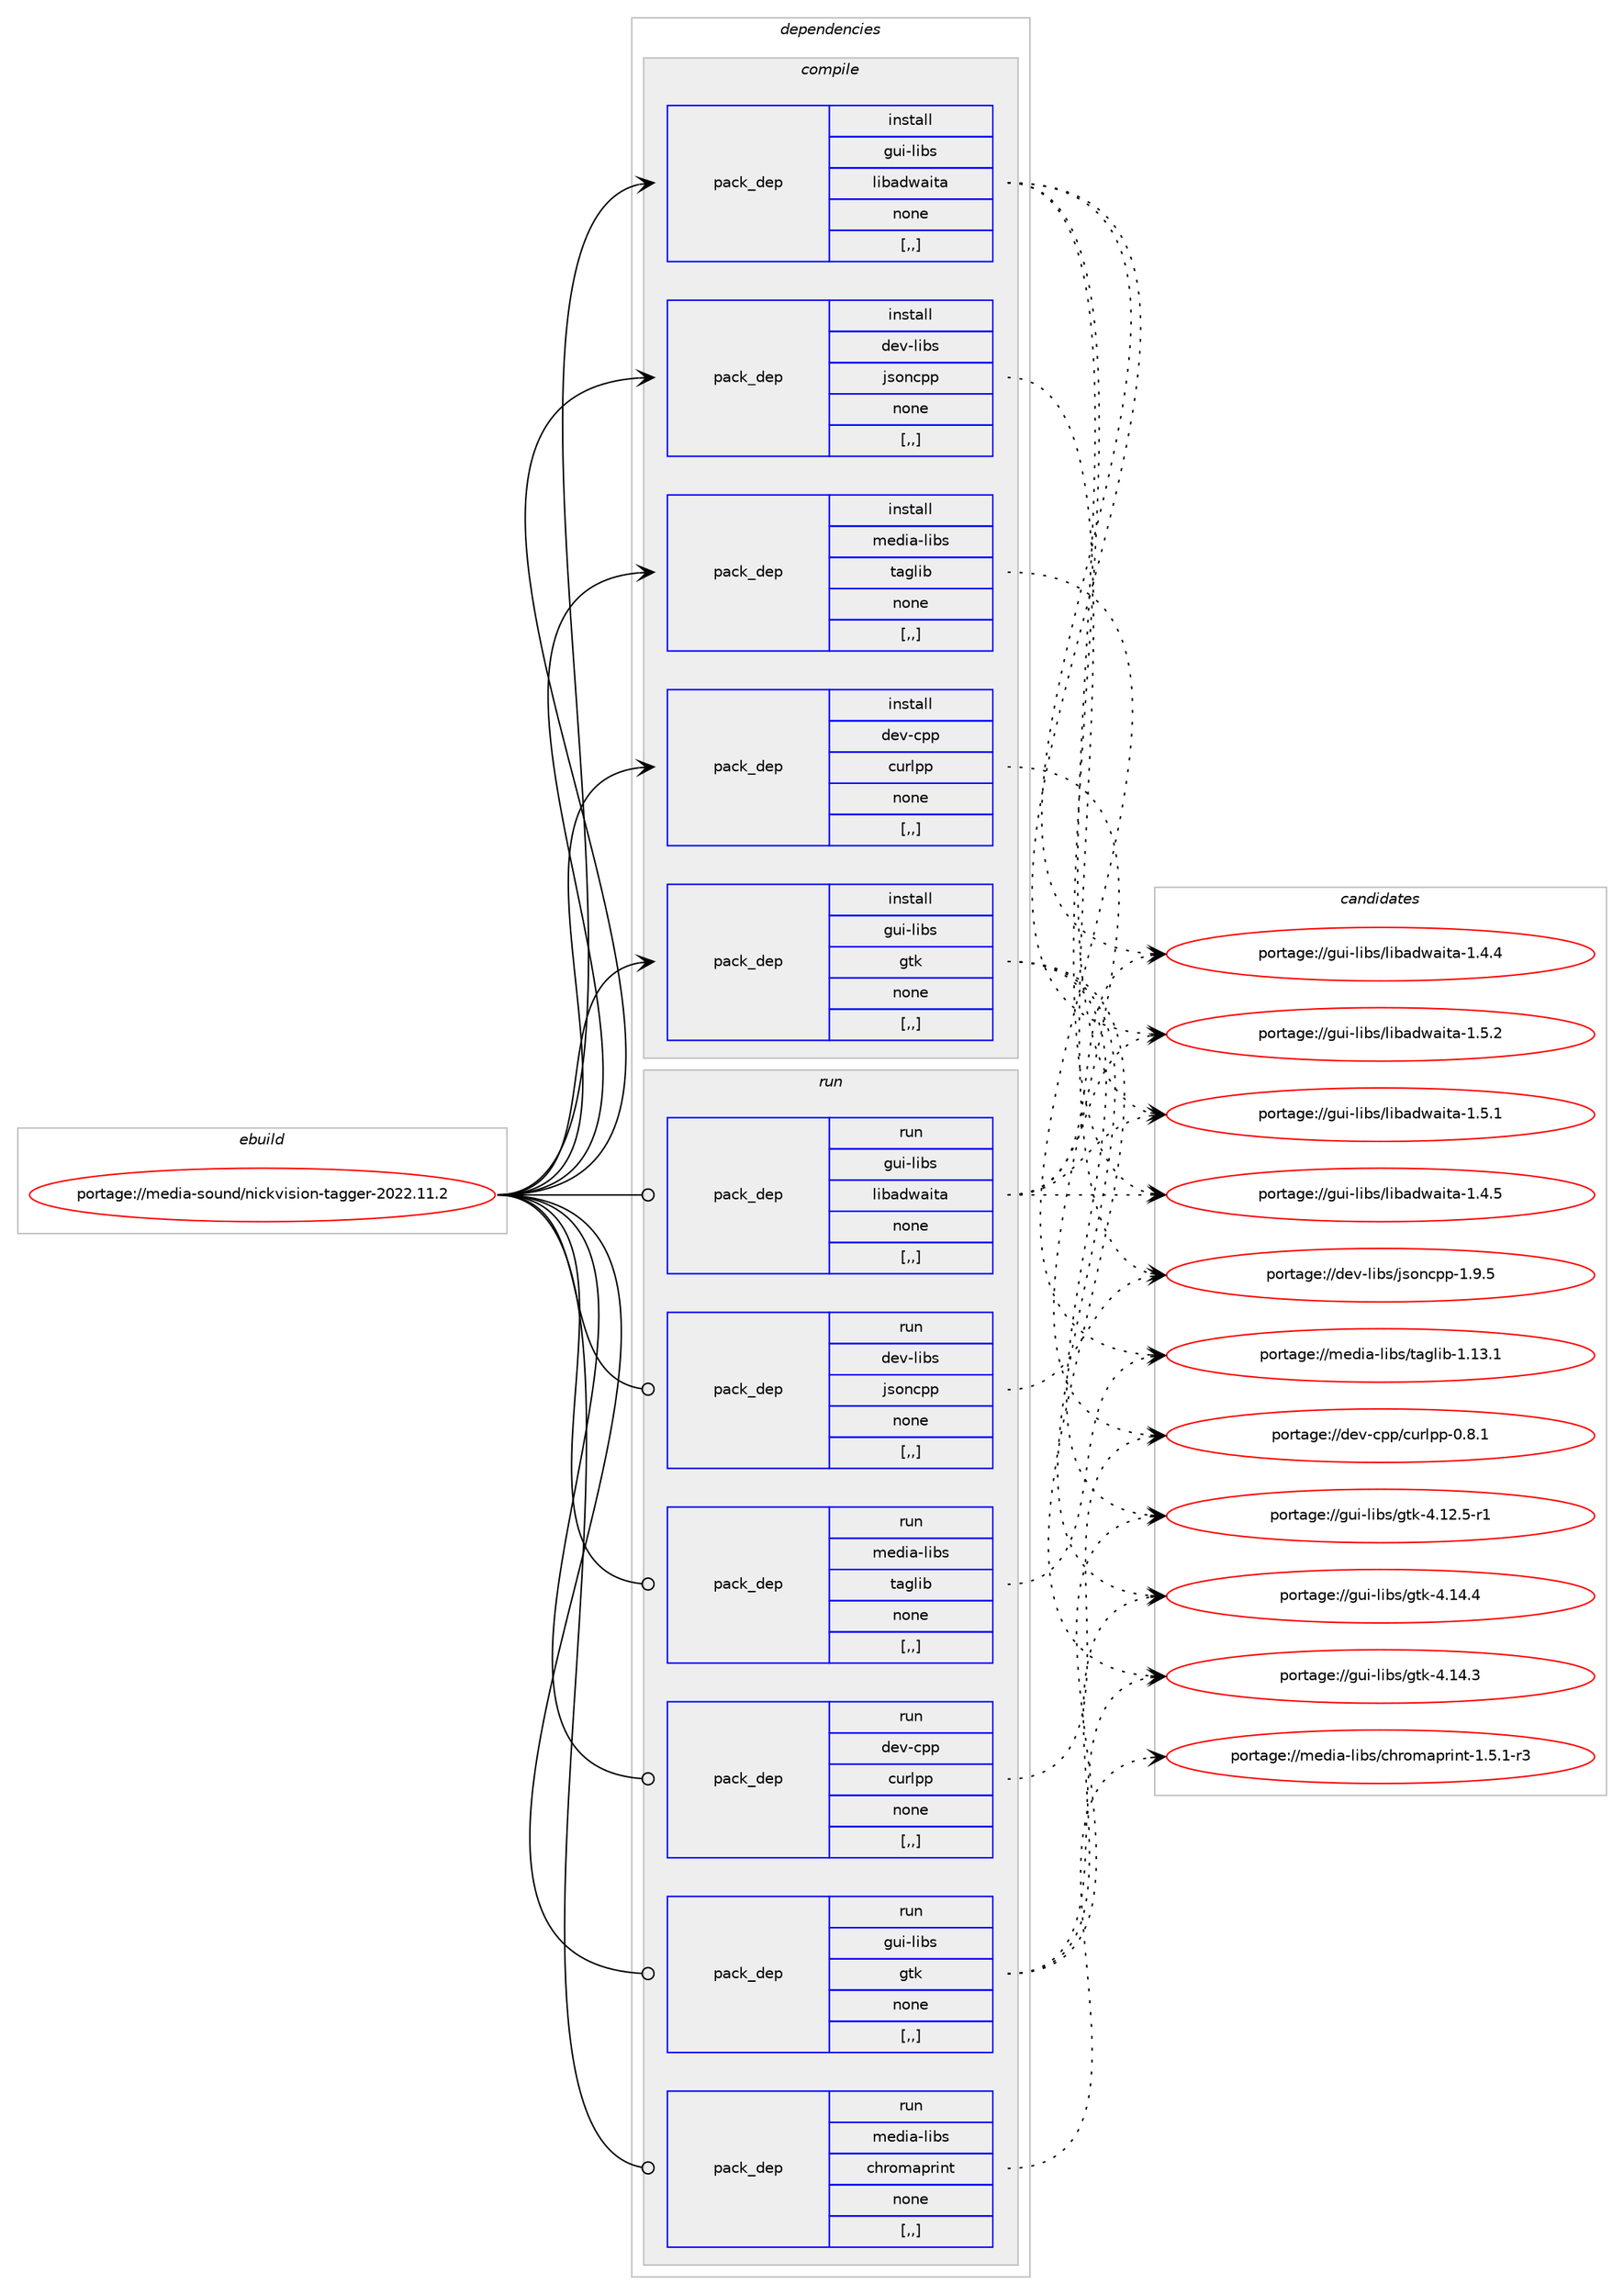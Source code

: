 digraph prolog {

# *************
# Graph options
# *************

newrank=true;
concentrate=true;
compound=true;
graph [rankdir=LR,fontname=Helvetica,fontsize=10,ranksep=1.5];#, ranksep=2.5, nodesep=0.2];
edge  [arrowhead=vee];
node  [fontname=Helvetica,fontsize=10];

# **********
# The ebuild
# **********

subgraph cluster_leftcol {
color=gray;
label=<<i>ebuild</i>>;
id [label="portage://media-sound/nickvision-tagger-2022.11.2", color=red, width=4, href="../media-sound/nickvision-tagger-2022.11.2.svg"];
}

# ****************
# The dependencies
# ****************

subgraph cluster_midcol {
color=gray;
label=<<i>dependencies</i>>;
subgraph cluster_compile {
fillcolor="#eeeeee";
style=filled;
label=<<i>compile</i>>;
subgraph pack235224 {
dependency318370 [label=<<TABLE BORDER="0" CELLBORDER="1" CELLSPACING="0" CELLPADDING="4" WIDTH="220"><TR><TD ROWSPAN="6" CELLPADDING="30">pack_dep</TD></TR><TR><TD WIDTH="110">install</TD></TR><TR><TD>dev-cpp</TD></TR><TR><TD>curlpp</TD></TR><TR><TD>none</TD></TR><TR><TD>[,,]</TD></TR></TABLE>>, shape=none, color=blue];
}
id:e -> dependency318370:w [weight=20,style="solid",arrowhead="vee"];
subgraph pack235225 {
dependency318371 [label=<<TABLE BORDER="0" CELLBORDER="1" CELLSPACING="0" CELLPADDING="4" WIDTH="220"><TR><TD ROWSPAN="6" CELLPADDING="30">pack_dep</TD></TR><TR><TD WIDTH="110">install</TD></TR><TR><TD>dev-libs</TD></TR><TR><TD>jsoncpp</TD></TR><TR><TD>none</TD></TR><TR><TD>[,,]</TD></TR></TABLE>>, shape=none, color=blue];
}
id:e -> dependency318371:w [weight=20,style="solid",arrowhead="vee"];
subgraph pack235226 {
dependency318372 [label=<<TABLE BORDER="0" CELLBORDER="1" CELLSPACING="0" CELLPADDING="4" WIDTH="220"><TR><TD ROWSPAN="6" CELLPADDING="30">pack_dep</TD></TR><TR><TD WIDTH="110">install</TD></TR><TR><TD>gui-libs</TD></TR><TR><TD>gtk</TD></TR><TR><TD>none</TD></TR><TR><TD>[,,]</TD></TR></TABLE>>, shape=none, color=blue];
}
id:e -> dependency318372:w [weight=20,style="solid",arrowhead="vee"];
subgraph pack235227 {
dependency318373 [label=<<TABLE BORDER="0" CELLBORDER="1" CELLSPACING="0" CELLPADDING="4" WIDTH="220"><TR><TD ROWSPAN="6" CELLPADDING="30">pack_dep</TD></TR><TR><TD WIDTH="110">install</TD></TR><TR><TD>gui-libs</TD></TR><TR><TD>libadwaita</TD></TR><TR><TD>none</TD></TR><TR><TD>[,,]</TD></TR></TABLE>>, shape=none, color=blue];
}
id:e -> dependency318373:w [weight=20,style="solid",arrowhead="vee"];
subgraph pack235228 {
dependency318374 [label=<<TABLE BORDER="0" CELLBORDER="1" CELLSPACING="0" CELLPADDING="4" WIDTH="220"><TR><TD ROWSPAN="6" CELLPADDING="30">pack_dep</TD></TR><TR><TD WIDTH="110">install</TD></TR><TR><TD>media-libs</TD></TR><TR><TD>taglib</TD></TR><TR><TD>none</TD></TR><TR><TD>[,,]</TD></TR></TABLE>>, shape=none, color=blue];
}
id:e -> dependency318374:w [weight=20,style="solid",arrowhead="vee"];
}
subgraph cluster_compileandrun {
fillcolor="#eeeeee";
style=filled;
label=<<i>compile and run</i>>;
}
subgraph cluster_run {
fillcolor="#eeeeee";
style=filled;
label=<<i>run</i>>;
subgraph pack235229 {
dependency318375 [label=<<TABLE BORDER="0" CELLBORDER="1" CELLSPACING="0" CELLPADDING="4" WIDTH="220"><TR><TD ROWSPAN="6" CELLPADDING="30">pack_dep</TD></TR><TR><TD WIDTH="110">run</TD></TR><TR><TD>dev-cpp</TD></TR><TR><TD>curlpp</TD></TR><TR><TD>none</TD></TR><TR><TD>[,,]</TD></TR></TABLE>>, shape=none, color=blue];
}
id:e -> dependency318375:w [weight=20,style="solid",arrowhead="odot"];
subgraph pack235230 {
dependency318376 [label=<<TABLE BORDER="0" CELLBORDER="1" CELLSPACING="0" CELLPADDING="4" WIDTH="220"><TR><TD ROWSPAN="6" CELLPADDING="30">pack_dep</TD></TR><TR><TD WIDTH="110">run</TD></TR><TR><TD>dev-libs</TD></TR><TR><TD>jsoncpp</TD></TR><TR><TD>none</TD></TR><TR><TD>[,,]</TD></TR></TABLE>>, shape=none, color=blue];
}
id:e -> dependency318376:w [weight=20,style="solid",arrowhead="odot"];
subgraph pack235231 {
dependency318377 [label=<<TABLE BORDER="0" CELLBORDER="1" CELLSPACING="0" CELLPADDING="4" WIDTH="220"><TR><TD ROWSPAN="6" CELLPADDING="30">pack_dep</TD></TR><TR><TD WIDTH="110">run</TD></TR><TR><TD>gui-libs</TD></TR><TR><TD>gtk</TD></TR><TR><TD>none</TD></TR><TR><TD>[,,]</TD></TR></TABLE>>, shape=none, color=blue];
}
id:e -> dependency318377:w [weight=20,style="solid",arrowhead="odot"];
subgraph pack235232 {
dependency318378 [label=<<TABLE BORDER="0" CELLBORDER="1" CELLSPACING="0" CELLPADDING="4" WIDTH="220"><TR><TD ROWSPAN="6" CELLPADDING="30">pack_dep</TD></TR><TR><TD WIDTH="110">run</TD></TR><TR><TD>gui-libs</TD></TR><TR><TD>libadwaita</TD></TR><TR><TD>none</TD></TR><TR><TD>[,,]</TD></TR></TABLE>>, shape=none, color=blue];
}
id:e -> dependency318378:w [weight=20,style="solid",arrowhead="odot"];
subgraph pack235233 {
dependency318379 [label=<<TABLE BORDER="0" CELLBORDER="1" CELLSPACING="0" CELLPADDING="4" WIDTH="220"><TR><TD ROWSPAN="6" CELLPADDING="30">pack_dep</TD></TR><TR><TD WIDTH="110">run</TD></TR><TR><TD>media-libs</TD></TR><TR><TD>chromaprint</TD></TR><TR><TD>none</TD></TR><TR><TD>[,,]</TD></TR></TABLE>>, shape=none, color=blue];
}
id:e -> dependency318379:w [weight=20,style="solid",arrowhead="odot"];
subgraph pack235234 {
dependency318380 [label=<<TABLE BORDER="0" CELLBORDER="1" CELLSPACING="0" CELLPADDING="4" WIDTH="220"><TR><TD ROWSPAN="6" CELLPADDING="30">pack_dep</TD></TR><TR><TD WIDTH="110">run</TD></TR><TR><TD>media-libs</TD></TR><TR><TD>taglib</TD></TR><TR><TD>none</TD></TR><TR><TD>[,,]</TD></TR></TABLE>>, shape=none, color=blue];
}
id:e -> dependency318380:w [weight=20,style="solid",arrowhead="odot"];
}
}

# **************
# The candidates
# **************

subgraph cluster_choices {
rank=same;
color=gray;
label=<<i>candidates</i>>;

subgraph choice235224 {
color=black;
nodesep=1;
choice10010111845991121124799117114108112112454846564649 [label="portage://dev-cpp/curlpp-0.8.1", color=red, width=4,href="../dev-cpp/curlpp-0.8.1.svg"];
dependency318370:e -> choice10010111845991121124799117114108112112454846564649:w [style=dotted,weight="100"];
}
subgraph choice235225 {
color=black;
nodesep=1;
choice10010111845108105981154710611511111099112112454946574653 [label="portage://dev-libs/jsoncpp-1.9.5", color=red, width=4,href="../dev-libs/jsoncpp-1.9.5.svg"];
dependency318371:e -> choice10010111845108105981154710611511111099112112454946574653:w [style=dotted,weight="100"];
}
subgraph choice235226 {
color=black;
nodesep=1;
choice10311710545108105981154710311610745524649524652 [label="portage://gui-libs/gtk-4.14.4", color=red, width=4,href="../gui-libs/gtk-4.14.4.svg"];
choice10311710545108105981154710311610745524649524651 [label="portage://gui-libs/gtk-4.14.3", color=red, width=4,href="../gui-libs/gtk-4.14.3.svg"];
choice103117105451081059811547103116107455246495046534511449 [label="portage://gui-libs/gtk-4.12.5-r1", color=red, width=4,href="../gui-libs/gtk-4.12.5-r1.svg"];
dependency318372:e -> choice10311710545108105981154710311610745524649524652:w [style=dotted,weight="100"];
dependency318372:e -> choice10311710545108105981154710311610745524649524651:w [style=dotted,weight="100"];
dependency318372:e -> choice103117105451081059811547103116107455246495046534511449:w [style=dotted,weight="100"];
}
subgraph choice235227 {
color=black;
nodesep=1;
choice10311710545108105981154710810598971001199710511697454946534650 [label="portage://gui-libs/libadwaita-1.5.2", color=red, width=4,href="../gui-libs/libadwaita-1.5.2.svg"];
choice10311710545108105981154710810598971001199710511697454946534649 [label="portage://gui-libs/libadwaita-1.5.1", color=red, width=4,href="../gui-libs/libadwaita-1.5.1.svg"];
choice10311710545108105981154710810598971001199710511697454946524653 [label="portage://gui-libs/libadwaita-1.4.5", color=red, width=4,href="../gui-libs/libadwaita-1.4.5.svg"];
choice10311710545108105981154710810598971001199710511697454946524652 [label="portage://gui-libs/libadwaita-1.4.4", color=red, width=4,href="../gui-libs/libadwaita-1.4.4.svg"];
dependency318373:e -> choice10311710545108105981154710810598971001199710511697454946534650:w [style=dotted,weight="100"];
dependency318373:e -> choice10311710545108105981154710810598971001199710511697454946534649:w [style=dotted,weight="100"];
dependency318373:e -> choice10311710545108105981154710810598971001199710511697454946524653:w [style=dotted,weight="100"];
dependency318373:e -> choice10311710545108105981154710810598971001199710511697454946524652:w [style=dotted,weight="100"];
}
subgraph choice235228 {
color=black;
nodesep=1;
choice10910110010597451081059811547116971031081059845494649514649 [label="portage://media-libs/taglib-1.13.1", color=red, width=4,href="../media-libs/taglib-1.13.1.svg"];
dependency318374:e -> choice10910110010597451081059811547116971031081059845494649514649:w [style=dotted,weight="100"];
}
subgraph choice235229 {
color=black;
nodesep=1;
choice10010111845991121124799117114108112112454846564649 [label="portage://dev-cpp/curlpp-0.8.1", color=red, width=4,href="../dev-cpp/curlpp-0.8.1.svg"];
dependency318375:e -> choice10010111845991121124799117114108112112454846564649:w [style=dotted,weight="100"];
}
subgraph choice235230 {
color=black;
nodesep=1;
choice10010111845108105981154710611511111099112112454946574653 [label="portage://dev-libs/jsoncpp-1.9.5", color=red, width=4,href="../dev-libs/jsoncpp-1.9.5.svg"];
dependency318376:e -> choice10010111845108105981154710611511111099112112454946574653:w [style=dotted,weight="100"];
}
subgraph choice235231 {
color=black;
nodesep=1;
choice10311710545108105981154710311610745524649524652 [label="portage://gui-libs/gtk-4.14.4", color=red, width=4,href="../gui-libs/gtk-4.14.4.svg"];
choice10311710545108105981154710311610745524649524651 [label="portage://gui-libs/gtk-4.14.3", color=red, width=4,href="../gui-libs/gtk-4.14.3.svg"];
choice103117105451081059811547103116107455246495046534511449 [label="portage://gui-libs/gtk-4.12.5-r1", color=red, width=4,href="../gui-libs/gtk-4.12.5-r1.svg"];
dependency318377:e -> choice10311710545108105981154710311610745524649524652:w [style=dotted,weight="100"];
dependency318377:e -> choice10311710545108105981154710311610745524649524651:w [style=dotted,weight="100"];
dependency318377:e -> choice103117105451081059811547103116107455246495046534511449:w [style=dotted,weight="100"];
}
subgraph choice235232 {
color=black;
nodesep=1;
choice10311710545108105981154710810598971001199710511697454946534650 [label="portage://gui-libs/libadwaita-1.5.2", color=red, width=4,href="../gui-libs/libadwaita-1.5.2.svg"];
choice10311710545108105981154710810598971001199710511697454946534649 [label="portage://gui-libs/libadwaita-1.5.1", color=red, width=4,href="../gui-libs/libadwaita-1.5.1.svg"];
choice10311710545108105981154710810598971001199710511697454946524653 [label="portage://gui-libs/libadwaita-1.4.5", color=red, width=4,href="../gui-libs/libadwaita-1.4.5.svg"];
choice10311710545108105981154710810598971001199710511697454946524652 [label="portage://gui-libs/libadwaita-1.4.4", color=red, width=4,href="../gui-libs/libadwaita-1.4.4.svg"];
dependency318378:e -> choice10311710545108105981154710810598971001199710511697454946534650:w [style=dotted,weight="100"];
dependency318378:e -> choice10311710545108105981154710810598971001199710511697454946534649:w [style=dotted,weight="100"];
dependency318378:e -> choice10311710545108105981154710810598971001199710511697454946524653:w [style=dotted,weight="100"];
dependency318378:e -> choice10311710545108105981154710810598971001199710511697454946524652:w [style=dotted,weight="100"];
}
subgraph choice235233 {
color=black;
nodesep=1;
choice1091011001059745108105981154799104114111109971121141051101164549465346494511451 [label="portage://media-libs/chromaprint-1.5.1-r3", color=red, width=4,href="../media-libs/chromaprint-1.5.1-r3.svg"];
dependency318379:e -> choice1091011001059745108105981154799104114111109971121141051101164549465346494511451:w [style=dotted,weight="100"];
}
subgraph choice235234 {
color=black;
nodesep=1;
choice10910110010597451081059811547116971031081059845494649514649 [label="portage://media-libs/taglib-1.13.1", color=red, width=4,href="../media-libs/taglib-1.13.1.svg"];
dependency318380:e -> choice10910110010597451081059811547116971031081059845494649514649:w [style=dotted,weight="100"];
}
}

}
